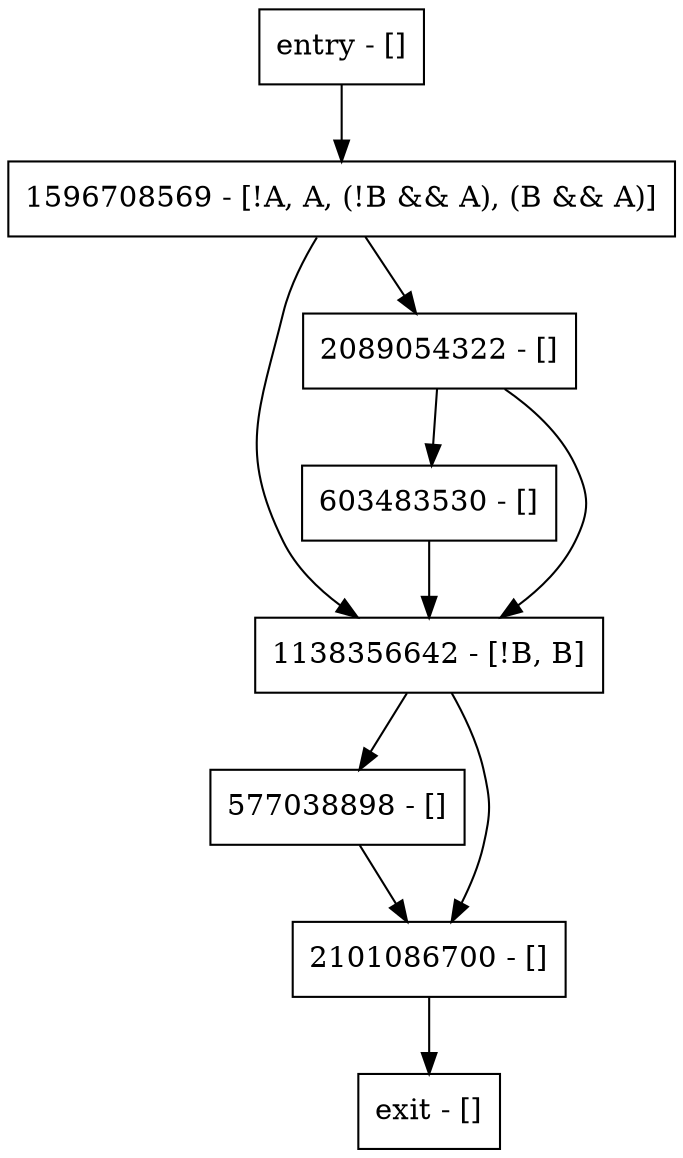 digraph main {
node [shape=record];
entry [label="entry - []"];
exit [label="exit - []"];
603483530 [label="603483530 - []"];
577038898 [label="577038898 - []"];
1138356642 [label="1138356642 - [!B, B]"];
2101086700 [label="2101086700 - []"];
1596708569 [label="1596708569 - [!A, A, (!B && A), (B && A)]"];
2089054322 [label="2089054322 - []"];
entry;
exit;
entry -> 1596708569;
603483530 -> 1138356642;
577038898 -> 2101086700;
1138356642 -> 577038898;
1138356642 -> 2101086700;
2101086700 -> exit;
1596708569 -> 1138356642;
1596708569 -> 2089054322;
2089054322 -> 603483530;
2089054322 -> 1138356642;
}
